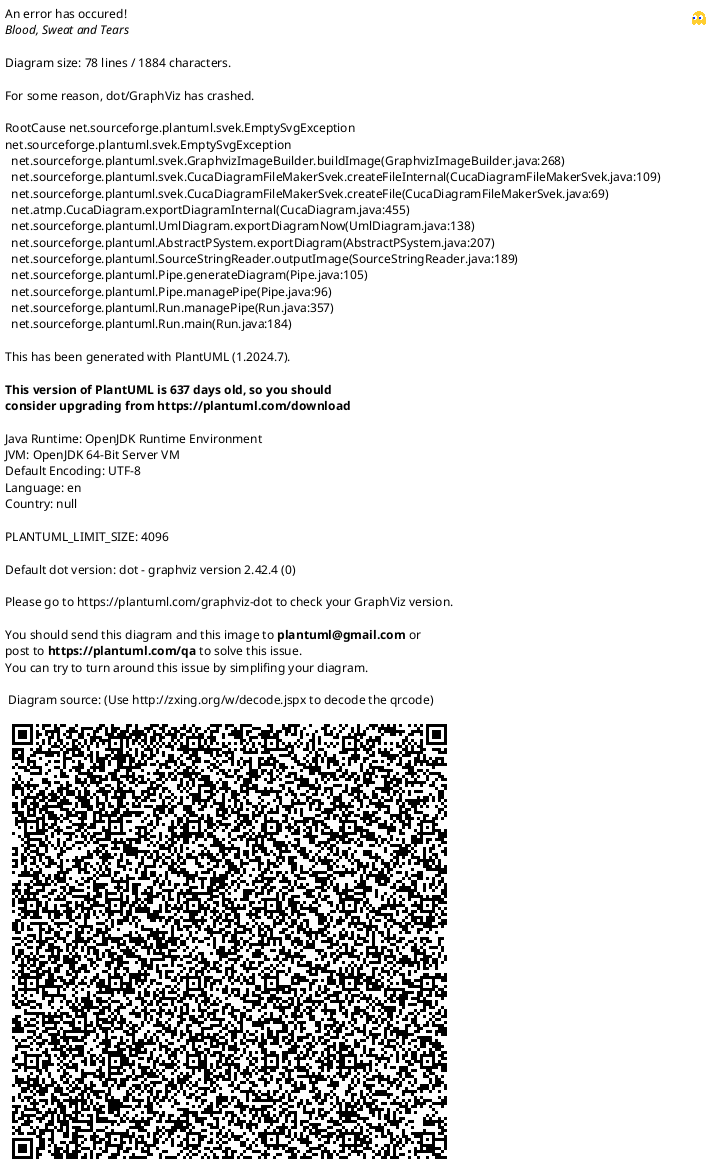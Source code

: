 @startuml
skinparam BackgroundColor transparent
skinparam componentStyle rectangle
skinparam linetype polyline
skinparam linetype ortho
top to bottom direction
' left to right direction

node Client <<mobile>> as client {
    artifact "FoodHelpr Mobile App" <<Mobile Application>>    
}

node AWS <<cloud instance>> {
    together {
        node "API Gateway" <<container>> as gw {
            artifact "API Gateway" <<image>> 
        }
        node "Consul" <<container>> as consul {
            artifact "Consul" <<image>>
        }
    together {
        node "Notification Service" <<container>> as noti {
            artifact "Notification Service" <<image>>
        }
        node "RabbitMQ" <<container>> as rmq {
            artifact "RabbitMQ" <<image>>
        }
    }
    }
    together {
        node "Restaurant Service" <<container>> as restaurant {
            artifact "Restaurant Service" <<image>> 
        }
        node "Recipe Service" <<container>> as recipe {
        artifact "Recipe Service" <<image>>
        }
        node "FoodFriend Service" <<container>> as ff {
        artifact "FoodFriend Service" <<image>>
        }
        node "User Service" <<container>> as user {
        artifact "User Service" <<image>>
        }
    }
}
cloud "MongoDB Cloud" {
    database "MongoDB Atlas" {
        database "Restaurant Database" {
        }
        database "Recipe Database" {
        }
        database "FoodFriend Database" {
        }
        database "Notification Database" {
        }
    }
}
cloud "Azure Cloud" {
    database "MySQL" {
        database "User Table" {
        }
    }
}


' gw -[hidden]- ff
' ff -[hidden]- rmq

client -[hidden]--- gw : REST API/SocketIO
gw -[hidden]-- restaurant : TCP 
gw -[hidden]-- recipe : gRPC 
gw -[hidden]-- ff : TCP
gw -[hidden]-- user : TCP
gw -[hidden]--- rmq : AMQP
' rmq -[hidden]--- noti : AMQP

' gw -[hidden]--- consul : REST API
' consul -[hidden]--- restaurant : REST API
' consul -[hidden]--- recipe : REST API
' consul -[hidden]--- ff : REST API
' consul -[hidden]--- user : REST API
' consul -[hidden]--- rmq : REST API\

restaurant -[hidden]- recipe
recipe -[hidden]- ff
ff -[hidden]- user
rmq -[hidden]- noti


@enduml